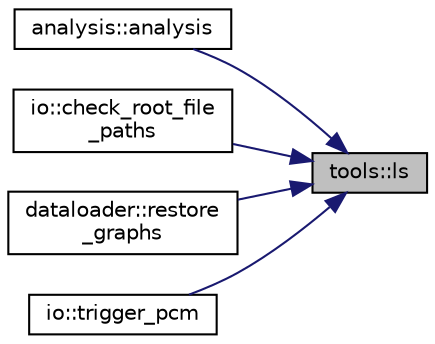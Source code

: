 digraph "tools::ls"
{
 // INTERACTIVE_SVG=YES
 // LATEX_PDF_SIZE
  edge [fontname="Helvetica",fontsize="10",labelfontname="Helvetica",labelfontsize="10"];
  node [fontname="Helvetica",fontsize="10",shape=record];
  rankdir="RL";
  Node1 [label="tools::ls",height=0.2,width=0.4,color="black", fillcolor="grey75", style="filled", fontcolor="black",tooltip="Lists files in a directory, optionally filtered by extension."];
  Node1 -> Node2 [dir="back",color="midnightblue",fontsize="10",style="solid",fontname="Helvetica"];
  Node2 [label="analysis::analysis",height=0.2,width=0.4,color="black", fillcolor="white", style="filled",URL="$classanalysis.html#a1391073bb18c75cdad4132e90992fcd3",tooltip="< Public access specifier for the following members."];
  Node1 -> Node3 [dir="back",color="midnightblue",fontsize="10",style="solid",fontname="Helvetica"];
  Node3 [label="io::check_root_file\l_paths",height=0.2,width=0.4,color="black", fillcolor="white", style="filled",URL="$classio.html#ad9ed4dbed35a168511c44b38f8e8269b",tooltip="Checks the validity or accessibility of ROOT file paths defined in settings or configurations."];
  Node1 -> Node4 [dir="back",color="midnightblue",fontsize="10",style="solid",fontname="Helvetica"];
  Node4 [label="dataloader::restore\l_graphs",height=0.2,width=0.4,color="black", fillcolor="white", style="filled",URL="$classdataloader.html#ae3bba702555507d8b6e5567c34d19142",tooltip=" "];
  Node1 -> Node5 [dir="back",color="midnightblue",fontsize="10",style="solid",fontname="Helvetica"];
  Node5 [label="io::trigger_pcm",height=0.2,width=0.4,color="black", fillcolor="white", style="filled",URL="$classio.html#a38cda1cf4b0ad6920e19780ad985d374",tooltip="Triggers the generation of a ROOT PCM (Precompiled Module) if needed for dictionary generation."];
}
